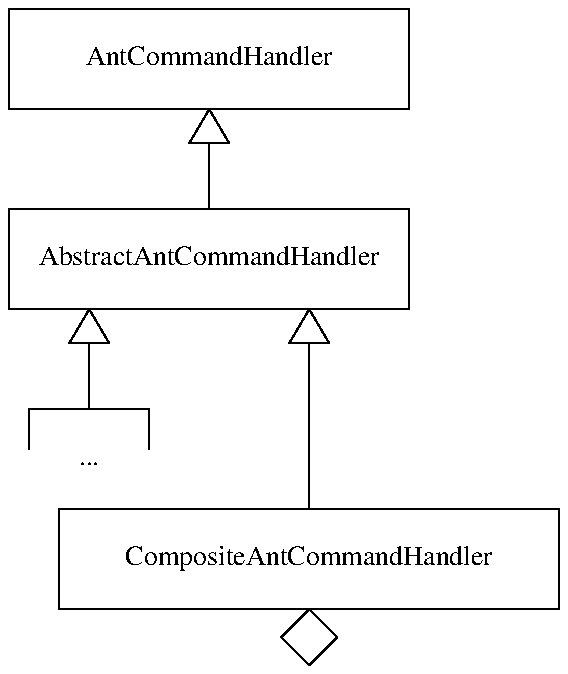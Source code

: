 .PS
define triangle { line from $1 down $2*sqrt(3)*0.5 left $2*0.5 then right $2*0.5 ; B: line right $2*0.5; line to $1 };
define diamond { line from $1 down $2*sqrt(2)*0.5 left $2*sqrt(2)*0.5 then right $2*sqrt(2)*0.5 down $2*sqrt(2)*0.5; B: line right $2*sqrt(2)*0.5 up $2*sqrt(2)*0.5; line to $1 };
ANT_COMMAND_HANDLER: box wid 2 "AntCommandHandler";
TRI_1: triangle( bottom of last box, 0.2 );
ABSTRACT_ANT_COMMAND_HANDLER:
[  box wid 2 "AbstractAntCommandHandler"
] with .n at last box.s - (0, 0.5);
move to TRI_1.s;
line down TRI_1.s.y - ABSTRACT_ANT_COMMAND_HANDLER.n.y;
move to ABSTRACT_ANT_COMMAND_HANDLER.s;
move left from 1/4 of the way between ABSTRACT_ANT_COMMAND_HANDLER.w and ABSTRACT_ANT_COMMAND_HANDLER.e;
move right 0.1;
move down 0.75;
#line down 0.5;
L1: line right 0.3;
line up 0;
INVIS1: [ box invis wid 0 "" ];# with .s at ABSTRACT_ANT_COMMAND_HANDLER.s;
TRI_B: triangle( INVIS1.n, 0.2 );
move down 0.5;
INVIS2: [ box invis wid 0 "" ];
line from TRI_B.s down TRI_B.s.y - INVIS2.n.y;
L2: line right 0.3;
move to L1.w;
line down 0.2;
move to L2.e;
line down 0.2;
move to L2.w;
box invis "...";
move to (3/4 of the way between ABSTRACT_ANT_COMMAND_HANDLER.w and ABSTRACT_ANT_COMMAND_HANDLER.e, ABSTRACT_ANT_COMMAND_HANDLER.s);
INVIS3: [ box invis wid 0 "" ];
TRI_C: triangle( INVIS3.n, 0.2 );
move down 1;
INVIS4: [ box invis wid 0 "" ];
L3: line from TRI_C.s down TRI_C.s.y - INVIS4.n.y;
COMPOSITE: box wid 2.5 "CompositeAntCommandHandler";
DIAMOND: diamond( COMPOSITE.s, 0.2 );
.PE
